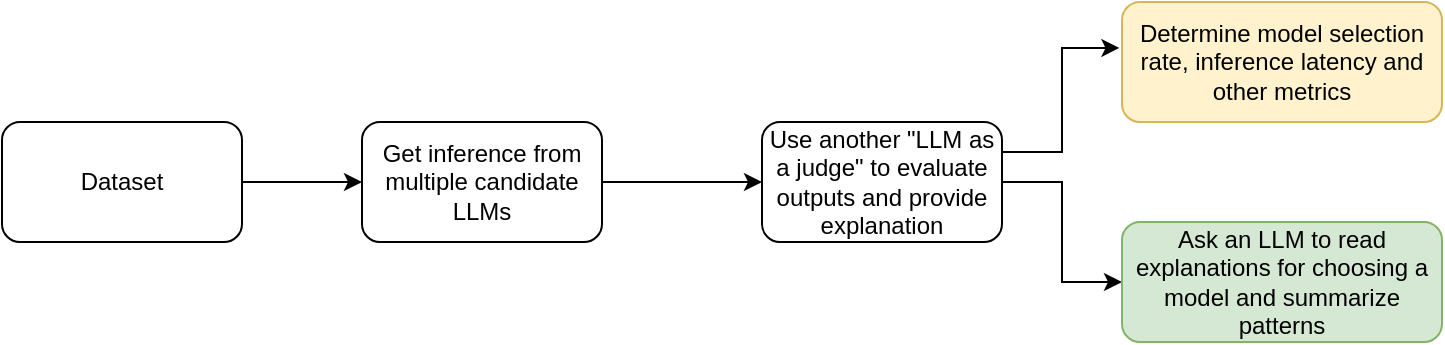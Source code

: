 <mxfile version="24.5.2" type="device">
  <diagram name="Page-1" id="1HxBYAlx7F6S68beqvnj">
    <mxGraphModel dx="1434" dy="780" grid="1" gridSize="10" guides="1" tooltips="1" connect="1" arrows="1" fold="1" page="1" pageScale="1" pageWidth="850" pageHeight="1100" math="0" shadow="0">
      <root>
        <mxCell id="0" />
        <mxCell id="1" parent="0" />
        <mxCell id="FHxeO19GnBOAelQBnrXM-24" style="edgeStyle=orthogonalEdgeStyle;rounded=0;orthogonalLoop=1;jettySize=auto;html=1;" edge="1" parent="1" source="FHxeO19GnBOAelQBnrXM-18" target="FHxeO19GnBOAelQBnrXM-19">
          <mxGeometry relative="1" as="geometry" />
        </mxCell>
        <mxCell id="FHxeO19GnBOAelQBnrXM-18" value="Dataset" style="rounded=1;whiteSpace=wrap;html=1;" vertex="1" parent="1">
          <mxGeometry x="40" y="430" width="120" height="60" as="geometry" />
        </mxCell>
        <mxCell id="FHxeO19GnBOAelQBnrXM-25" style="edgeStyle=orthogonalEdgeStyle;rounded=0;orthogonalLoop=1;jettySize=auto;html=1;exitX=1;exitY=0.5;exitDx=0;exitDy=0;" edge="1" parent="1" source="FHxeO19GnBOAelQBnrXM-19" target="FHxeO19GnBOAelQBnrXM-21">
          <mxGeometry relative="1" as="geometry" />
        </mxCell>
        <mxCell id="FHxeO19GnBOAelQBnrXM-19" value="Get inference from multiple candidate LLMs" style="rounded=1;whiteSpace=wrap;html=1;" vertex="1" parent="1">
          <mxGeometry x="220" y="430" width="120" height="60" as="geometry" />
        </mxCell>
        <mxCell id="FHxeO19GnBOAelQBnrXM-26" value="" style="edgeStyle=orthogonalEdgeStyle;rounded=0;orthogonalLoop=1;jettySize=auto;html=1;" edge="1" parent="1" source="FHxeO19GnBOAelQBnrXM-21" target="FHxeO19GnBOAelQBnrXM-23">
          <mxGeometry relative="1" as="geometry" />
        </mxCell>
        <mxCell id="FHxeO19GnBOAelQBnrXM-21" value="Use another &quot;LLM as a judge&quot; to evaluate outputs and provide explanation" style="rounded=1;whiteSpace=wrap;html=1;" vertex="1" parent="1">
          <mxGeometry x="420" y="430" width="120" height="60" as="geometry" />
        </mxCell>
        <mxCell id="FHxeO19GnBOAelQBnrXM-22" value="Determine model selection rate, inference latency and other metrics" style="rounded=1;whiteSpace=wrap;html=1;fillColor=#fff2cc;strokeColor=#d6b656;" vertex="1" parent="1">
          <mxGeometry x="600" y="370" width="160" height="60" as="geometry" />
        </mxCell>
        <mxCell id="FHxeO19GnBOAelQBnrXM-23" value="Ask an LLM to read explanations for choosing a model and summarize patterns" style="rounded=1;whiteSpace=wrap;html=1;fillColor=#d5e8d4;strokeColor=#82b366;" vertex="1" parent="1">
          <mxGeometry x="600" y="480" width="160" height="60" as="geometry" />
        </mxCell>
        <mxCell id="FHxeO19GnBOAelQBnrXM-27" style="edgeStyle=orthogonalEdgeStyle;rounded=0;orthogonalLoop=1;jettySize=auto;html=1;exitX=1;exitY=0.25;exitDx=0;exitDy=0;entryX=-0.008;entryY=0.383;entryDx=0;entryDy=0;entryPerimeter=0;" edge="1" parent="1" source="FHxeO19GnBOAelQBnrXM-21" target="FHxeO19GnBOAelQBnrXM-22">
          <mxGeometry relative="1" as="geometry" />
        </mxCell>
      </root>
    </mxGraphModel>
  </diagram>
</mxfile>
